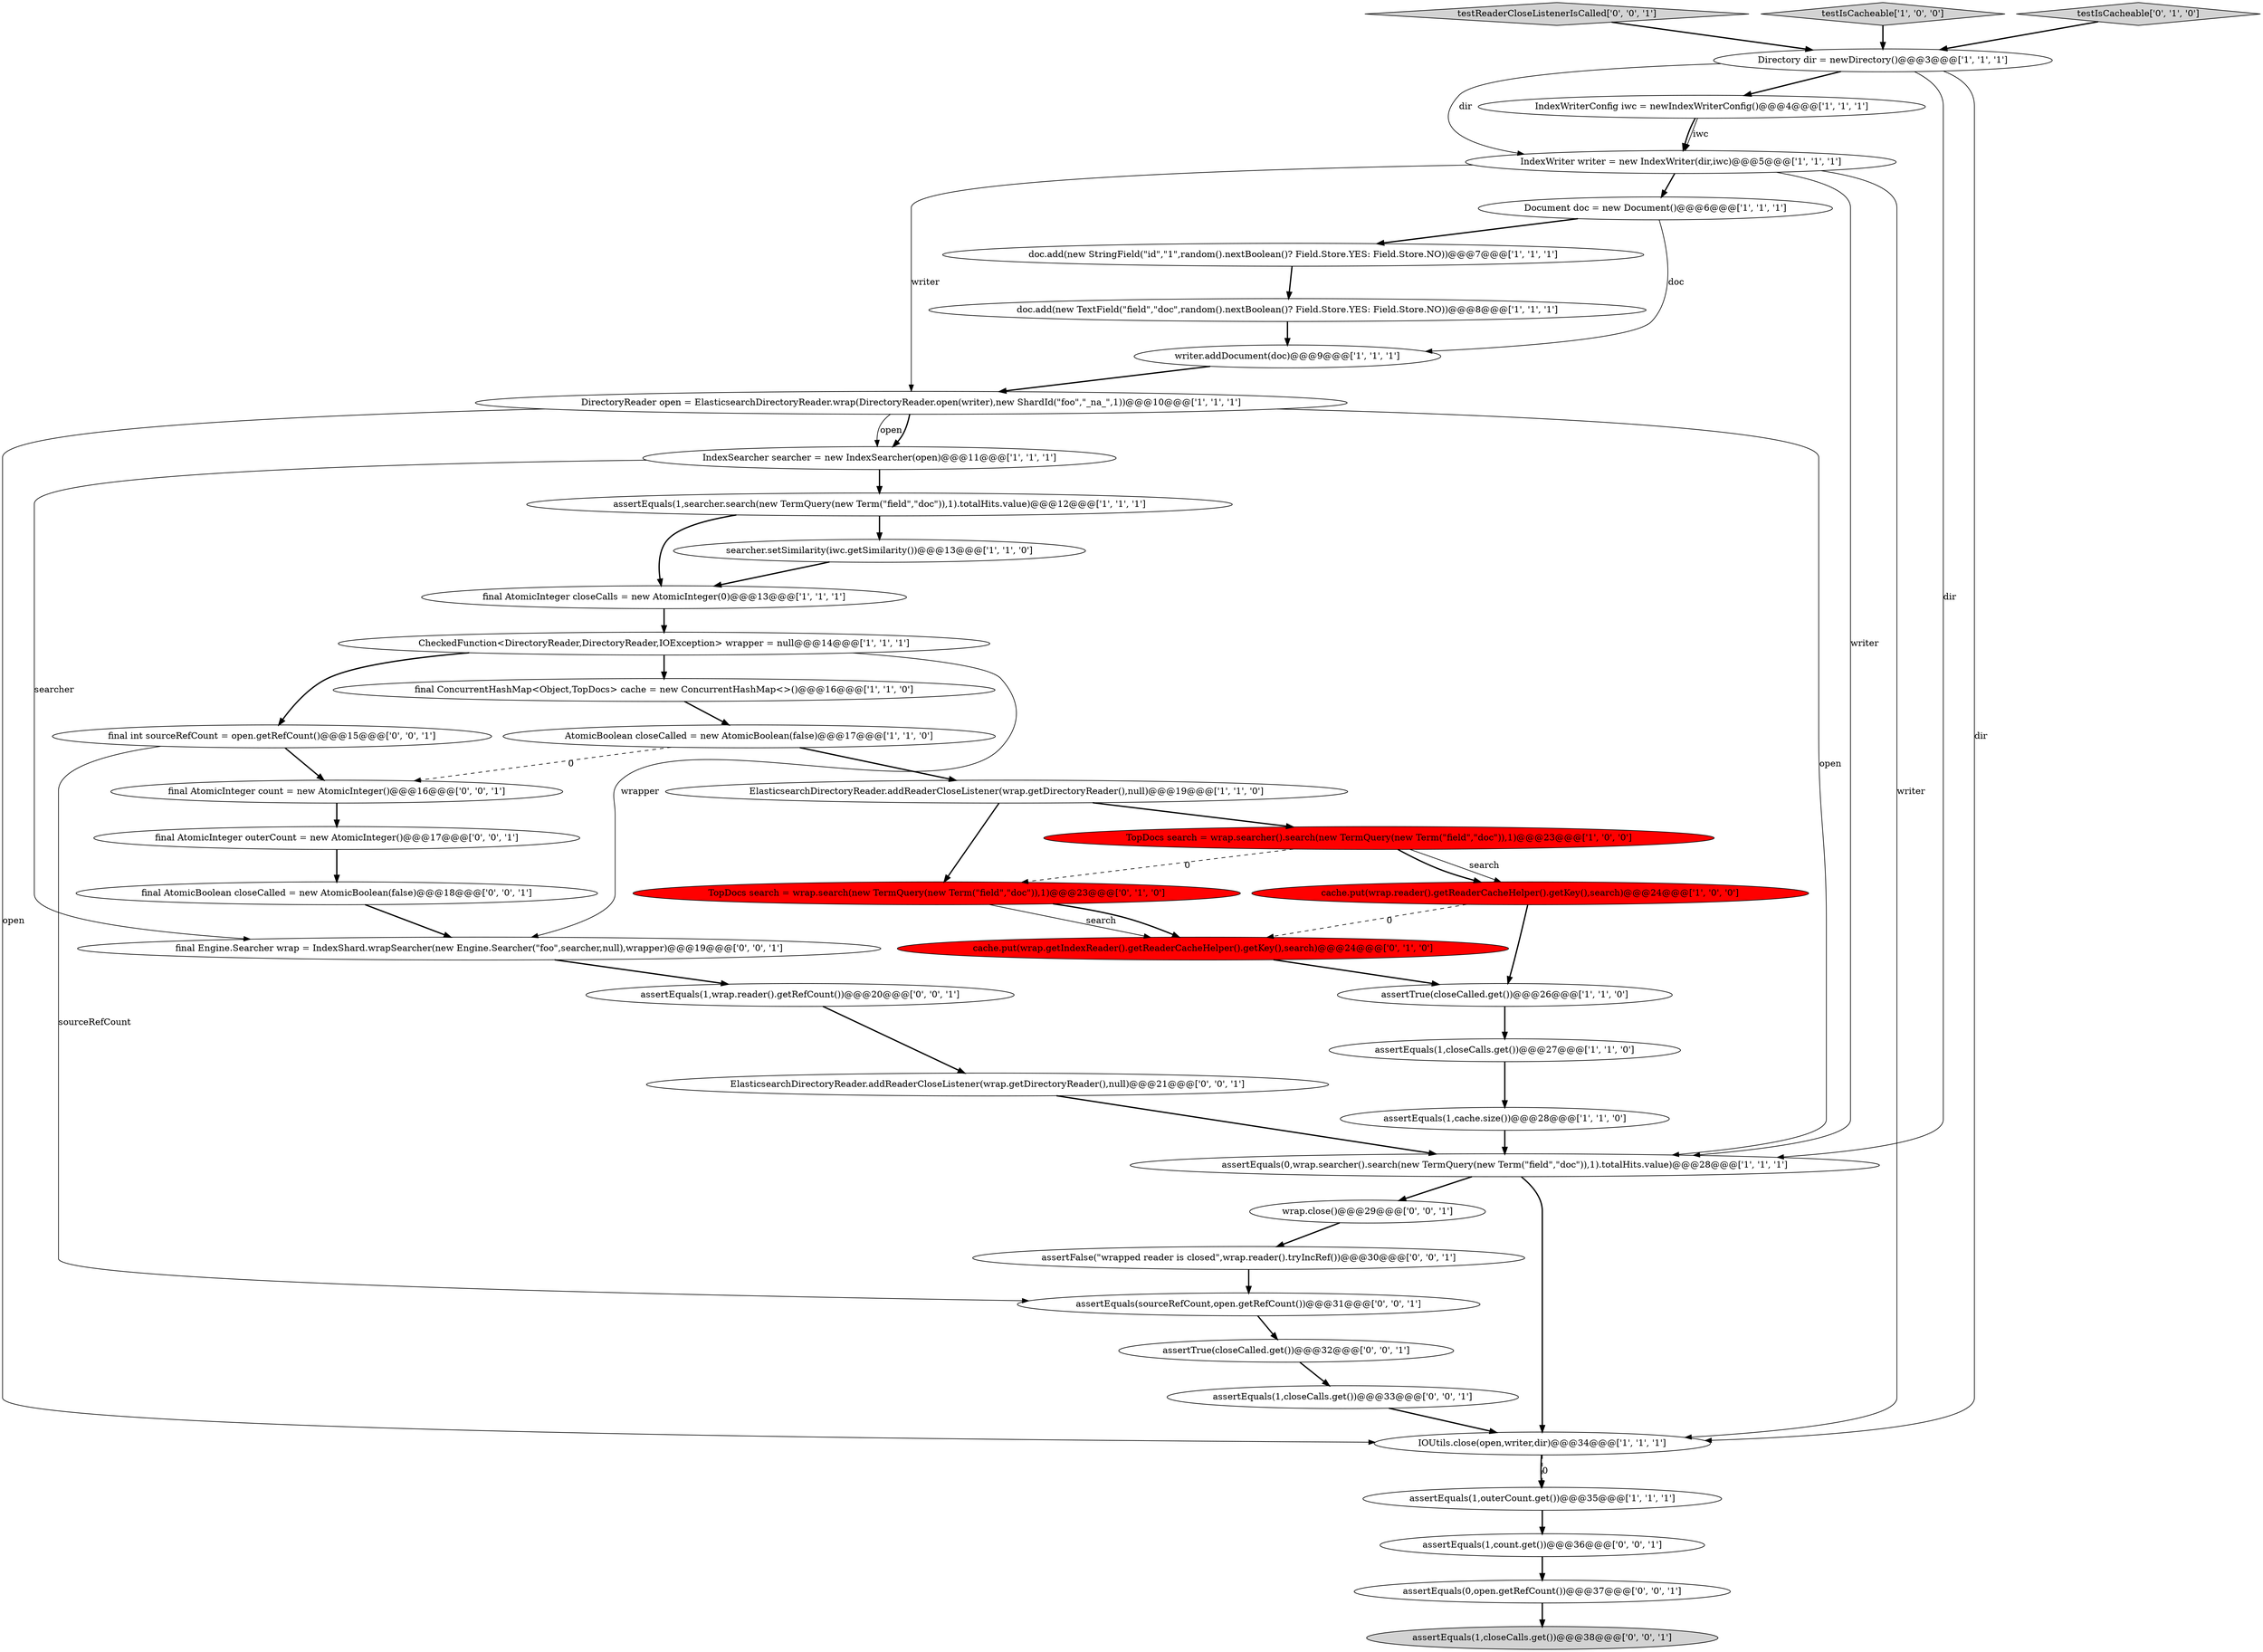 digraph {
34 [style = filled, label = "final AtomicInteger outerCount = new AtomicInteger()@@@17@@@['0', '0', '1']", fillcolor = white, shape = ellipse image = "AAA0AAABBB3BBB"];
18 [style = filled, label = "assertEquals(1,closeCalls.get())@@@27@@@['1', '1', '0']", fillcolor = white, shape = ellipse image = "AAA0AAABBB1BBB"];
13 [style = filled, label = "IndexWriter writer = new IndexWriter(dir,iwc)@@@5@@@['1', '1', '1']", fillcolor = white, shape = ellipse image = "AAA0AAABBB1BBB"];
11 [style = filled, label = "assertEquals(1,searcher.search(new TermQuery(new Term(\"field\",\"doc\")),1).totalHits.value)@@@12@@@['1', '1', '1']", fillcolor = white, shape = ellipse image = "AAA0AAABBB1BBB"];
9 [style = filled, label = "Directory dir = newDirectory()@@@3@@@['1', '1', '1']", fillcolor = white, shape = ellipse image = "AAA0AAABBB1BBB"];
25 [style = filled, label = "TopDocs search = wrap.search(new TermQuery(new Term(\"field\",\"doc\")),1)@@@23@@@['0', '1', '0']", fillcolor = red, shape = ellipse image = "AAA1AAABBB2BBB"];
30 [style = filled, label = "assertFalse(\"wrapped reader is closed\",wrap.reader().tryIncRef())@@@30@@@['0', '0', '1']", fillcolor = white, shape = ellipse image = "AAA0AAABBB3BBB"];
31 [style = filled, label = "ElasticsearchDirectoryReader.addReaderCloseListener(wrap.getDirectoryReader(),null)@@@21@@@['0', '0', '1']", fillcolor = white, shape = ellipse image = "AAA0AAABBB3BBB"];
35 [style = filled, label = "testReaderCloseListenerIsCalled['0', '0', '1']", fillcolor = lightgray, shape = diamond image = "AAA0AAABBB3BBB"];
38 [style = filled, label = "final Engine.Searcher wrap = IndexShard.wrapSearcher(new Engine.Searcher(\"foo\",searcher,null),wrapper)@@@19@@@['0', '0', '1']", fillcolor = white, shape = ellipse image = "AAA0AAABBB3BBB"];
10 [style = filled, label = "final ConcurrentHashMap<Object,TopDocs> cache = new ConcurrentHashMap<>()@@@16@@@['1', '1', '0']", fillcolor = white, shape = ellipse image = "AAA0AAABBB1BBB"];
21 [style = filled, label = "IOUtils.close(open,writer,dir)@@@34@@@['1', '1', '1']", fillcolor = white, shape = ellipse image = "AAA0AAABBB1BBB"];
12 [style = filled, label = "testIsCacheable['1', '0', '0']", fillcolor = lightgray, shape = diamond image = "AAA0AAABBB1BBB"];
17 [style = filled, label = "IndexWriterConfig iwc = newIndexWriterConfig()@@@4@@@['1', '1', '1']", fillcolor = white, shape = ellipse image = "AAA0AAABBB1BBB"];
27 [style = filled, label = "testIsCacheable['0', '1', '0']", fillcolor = lightgray, shape = diamond image = "AAA0AAABBB2BBB"];
26 [style = filled, label = "cache.put(wrap.getIndexReader().getReaderCacheHelper().getKey(),search)@@@24@@@['0', '1', '0']", fillcolor = red, shape = ellipse image = "AAA1AAABBB2BBB"];
28 [style = filled, label = "assertEquals(1,closeCalls.get())@@@38@@@['0', '0', '1']", fillcolor = lightgray, shape = ellipse image = "AAA0AAABBB3BBB"];
29 [style = filled, label = "final AtomicBoolean closeCalled = new AtomicBoolean(false)@@@18@@@['0', '0', '1']", fillcolor = white, shape = ellipse image = "AAA0AAABBB3BBB"];
24 [style = filled, label = "searcher.setSimilarity(iwc.getSimilarity())@@@13@@@['1', '1', '0']", fillcolor = white, shape = ellipse image = "AAA0AAABBB1BBB"];
15 [style = filled, label = "assertEquals(1,outerCount.get())@@@35@@@['1', '1', '1']", fillcolor = white, shape = ellipse image = "AAA0AAABBB1BBB"];
3 [style = filled, label = "writer.addDocument(doc)@@@9@@@['1', '1', '1']", fillcolor = white, shape = ellipse image = "AAA0AAABBB1BBB"];
0 [style = filled, label = "doc.add(new StringField(\"id\",\"1\",random().nextBoolean()? Field.Store.YES: Field.Store.NO))@@@7@@@['1', '1', '1']", fillcolor = white, shape = ellipse image = "AAA0AAABBB1BBB"];
4 [style = filled, label = "final AtomicInteger closeCalls = new AtomicInteger(0)@@@13@@@['1', '1', '1']", fillcolor = white, shape = ellipse image = "AAA0AAABBB1BBB"];
6 [style = filled, label = "AtomicBoolean closeCalled = new AtomicBoolean(false)@@@17@@@['1', '1', '0']", fillcolor = white, shape = ellipse image = "AAA0AAABBB1BBB"];
8 [style = filled, label = "cache.put(wrap.reader().getReaderCacheHelper().getKey(),search)@@@24@@@['1', '0', '0']", fillcolor = red, shape = ellipse image = "AAA1AAABBB1BBB"];
37 [style = filled, label = "assertEquals(1,wrap.reader().getRefCount())@@@20@@@['0', '0', '1']", fillcolor = white, shape = ellipse image = "AAA0AAABBB3BBB"];
7 [style = filled, label = "ElasticsearchDirectoryReader.addReaderCloseListener(wrap.getDirectoryReader(),null)@@@19@@@['1', '1', '0']", fillcolor = white, shape = ellipse image = "AAA0AAABBB1BBB"];
43 [style = filled, label = "assertEquals(sourceRefCount,open.getRefCount())@@@31@@@['0', '0', '1']", fillcolor = white, shape = ellipse image = "AAA0AAABBB3BBB"];
42 [style = filled, label = "assertTrue(closeCalled.get())@@@32@@@['0', '0', '1']", fillcolor = white, shape = ellipse image = "AAA0AAABBB3BBB"];
16 [style = filled, label = "assertTrue(closeCalled.get())@@@26@@@['1', '1', '0']", fillcolor = white, shape = ellipse image = "AAA0AAABBB1BBB"];
33 [style = filled, label = "final int sourceRefCount = open.getRefCount()@@@15@@@['0', '0', '1']", fillcolor = white, shape = ellipse image = "AAA0AAABBB3BBB"];
1 [style = filled, label = "DirectoryReader open = ElasticsearchDirectoryReader.wrap(DirectoryReader.open(writer),new ShardId(\"foo\",\"_na_\",1))@@@10@@@['1', '1', '1']", fillcolor = white, shape = ellipse image = "AAA0AAABBB1BBB"];
36 [style = filled, label = "final AtomicInteger count = new AtomicInteger()@@@16@@@['0', '0', '1']", fillcolor = white, shape = ellipse image = "AAA0AAABBB3BBB"];
2 [style = filled, label = "IndexSearcher searcher = new IndexSearcher(open)@@@11@@@['1', '1', '1']", fillcolor = white, shape = ellipse image = "AAA0AAABBB1BBB"];
23 [style = filled, label = "doc.add(new TextField(\"field\",\"doc\",random().nextBoolean()? Field.Store.YES: Field.Store.NO))@@@8@@@['1', '1', '1']", fillcolor = white, shape = ellipse image = "AAA0AAABBB1BBB"];
32 [style = filled, label = "wrap.close()@@@29@@@['0', '0', '1']", fillcolor = white, shape = ellipse image = "AAA0AAABBB3BBB"];
19 [style = filled, label = "TopDocs search = wrap.searcher().search(new TermQuery(new Term(\"field\",\"doc\")),1)@@@23@@@['1', '0', '0']", fillcolor = red, shape = ellipse image = "AAA1AAABBB1BBB"];
41 [style = filled, label = "assertEquals(0,open.getRefCount())@@@37@@@['0', '0', '1']", fillcolor = white, shape = ellipse image = "AAA0AAABBB3BBB"];
40 [style = filled, label = "assertEquals(1,closeCalls.get())@@@33@@@['0', '0', '1']", fillcolor = white, shape = ellipse image = "AAA0AAABBB3BBB"];
20 [style = filled, label = "assertEquals(1,cache.size())@@@28@@@['1', '1', '0']", fillcolor = white, shape = ellipse image = "AAA0AAABBB1BBB"];
14 [style = filled, label = "assertEquals(0,wrap.searcher().search(new TermQuery(new Term(\"field\",\"doc\")),1).totalHits.value)@@@28@@@['1', '1', '1']", fillcolor = white, shape = ellipse image = "AAA0AAABBB1BBB"];
39 [style = filled, label = "assertEquals(1,count.get())@@@36@@@['0', '0', '1']", fillcolor = white, shape = ellipse image = "AAA0AAABBB3BBB"];
5 [style = filled, label = "CheckedFunction<DirectoryReader,DirectoryReader,IOException> wrapper = null@@@14@@@['1', '1', '1']", fillcolor = white, shape = ellipse image = "AAA0AAABBB1BBB"];
22 [style = filled, label = "Document doc = new Document()@@@6@@@['1', '1', '1']", fillcolor = white, shape = ellipse image = "AAA0AAABBB1BBB"];
31->14 [style = bold, label=""];
5->10 [style = bold, label=""];
8->16 [style = bold, label=""];
34->29 [style = bold, label=""];
9->13 [style = solid, label="dir"];
13->1 [style = solid, label="writer"];
19->8 [style = solid, label="search"];
16->18 [style = bold, label=""];
3->1 [style = bold, label=""];
36->34 [style = bold, label=""];
5->33 [style = bold, label=""];
30->43 [style = bold, label=""];
35->9 [style = bold, label=""];
21->15 [style = bold, label=""];
27->9 [style = bold, label=""];
11->4 [style = bold, label=""];
43->42 [style = bold, label=""];
9->17 [style = bold, label=""];
23->3 [style = bold, label=""];
20->14 [style = bold, label=""];
9->21 [style = solid, label="dir"];
11->24 [style = bold, label=""];
12->9 [style = bold, label=""];
32->30 [style = bold, label=""];
13->14 [style = solid, label="writer"];
10->6 [style = bold, label=""];
42->40 [style = bold, label=""];
19->8 [style = bold, label=""];
25->26 [style = solid, label="search"];
41->28 [style = bold, label=""];
22->3 [style = solid, label="doc"];
26->16 [style = bold, label=""];
18->20 [style = bold, label=""];
1->14 [style = solid, label="open"];
24->4 [style = bold, label=""];
13->21 [style = solid, label="writer"];
0->23 [style = bold, label=""];
22->0 [style = bold, label=""];
38->37 [style = bold, label=""];
37->31 [style = bold, label=""];
6->36 [style = dashed, label="0"];
9->14 [style = solid, label="dir"];
33->36 [style = bold, label=""];
15->39 [style = bold, label=""];
25->26 [style = bold, label=""];
33->43 [style = solid, label="sourceRefCount"];
1->2 [style = solid, label="open"];
39->41 [style = bold, label=""];
29->38 [style = bold, label=""];
17->13 [style = bold, label=""];
1->2 [style = bold, label=""];
13->22 [style = bold, label=""];
7->25 [style = bold, label=""];
2->38 [style = solid, label="searcher"];
5->38 [style = solid, label="wrapper"];
1->21 [style = solid, label="open"];
6->7 [style = bold, label=""];
19->25 [style = dashed, label="0"];
14->32 [style = bold, label=""];
21->15 [style = dashed, label="0"];
17->13 [style = solid, label="iwc"];
7->19 [style = bold, label=""];
4->5 [style = bold, label=""];
2->11 [style = bold, label=""];
14->21 [style = bold, label=""];
40->21 [style = bold, label=""];
8->26 [style = dashed, label="0"];
}
